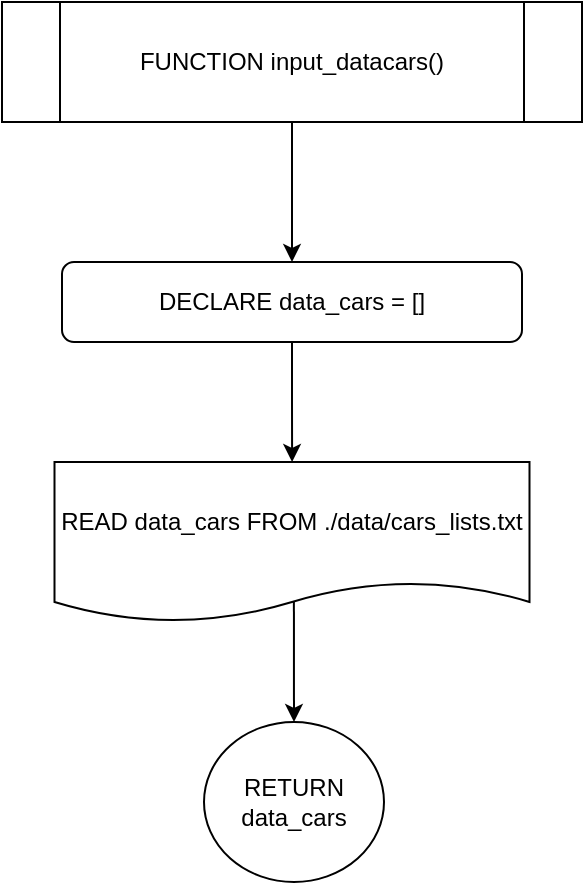 <mxfile version="14.7.6" type="github">
  <diagram id="PCGISlroS5qjmA4i6kq2" name="Page-1">
    <mxGraphModel dx="1227" dy="745" grid="1" gridSize="10" guides="1" tooltips="1" connect="1" arrows="1" fold="1" page="1" pageScale="1" pageWidth="3300" pageHeight="4681" math="0" shadow="0">
      <root>
        <mxCell id="0" />
        <mxCell id="1" parent="0" />
        <mxCell id="ug2fX-I6GRHVUkXgLL27-1" value="" style="edgeStyle=orthogonalEdgeStyle;rounded=0;orthogonalLoop=1;jettySize=auto;html=1;" edge="1" parent="1" source="ug2fX-I6GRHVUkXgLL27-2" target="ug2fX-I6GRHVUkXgLL27-4">
          <mxGeometry relative="1" as="geometry" />
        </mxCell>
        <mxCell id="ug2fX-I6GRHVUkXgLL27-2" value="FUNCTION input_datacars()" style="shape=process;whiteSpace=wrap;html=1;backgroundOutline=1;" vertex="1" parent="1">
          <mxGeometry x="320" y="80" width="290" height="60" as="geometry" />
        </mxCell>
        <mxCell id="ug2fX-I6GRHVUkXgLL27-3" value="" style="edgeStyle=orthogonalEdgeStyle;rounded=0;orthogonalLoop=1;jettySize=auto;html=1;" edge="1" parent="1" source="ug2fX-I6GRHVUkXgLL27-4" target="ug2fX-I6GRHVUkXgLL27-6">
          <mxGeometry relative="1" as="geometry" />
        </mxCell>
        <mxCell id="ug2fX-I6GRHVUkXgLL27-4" value="DECLARE data_cars = []" style="rounded=1;whiteSpace=wrap;html=1;" vertex="1" parent="1">
          <mxGeometry x="350" y="210" width="230" height="40" as="geometry" />
        </mxCell>
        <mxCell id="ug2fX-I6GRHVUkXgLL27-5" value="" style="edgeStyle=orthogonalEdgeStyle;rounded=0;orthogonalLoop=1;jettySize=auto;html=1;exitX=0.504;exitY=0.863;exitDx=0;exitDy=0;exitPerimeter=0;" edge="1" parent="1" source="ug2fX-I6GRHVUkXgLL27-6" target="ug2fX-I6GRHVUkXgLL27-7">
          <mxGeometry relative="1" as="geometry" />
        </mxCell>
        <mxCell id="ug2fX-I6GRHVUkXgLL27-6" value="&lt;span&gt;READ&amp;nbsp;&lt;/span&gt;data_cars&lt;span&gt;&amp;nbsp;FROM&amp;nbsp;&lt;/span&gt;./data/cars_lists.txt" style="shape=document;whiteSpace=wrap;html=1;boundedLbl=1;size=0.25;" vertex="1" parent="1">
          <mxGeometry x="346.25" y="310" width="237.5" height="80" as="geometry" />
        </mxCell>
        <mxCell id="ug2fX-I6GRHVUkXgLL27-7" value="RETURN data_cars" style="ellipse;whiteSpace=wrap;html=1;" vertex="1" parent="1">
          <mxGeometry x="421" y="440" width="90" height="80" as="geometry" />
        </mxCell>
      </root>
    </mxGraphModel>
  </diagram>
</mxfile>
